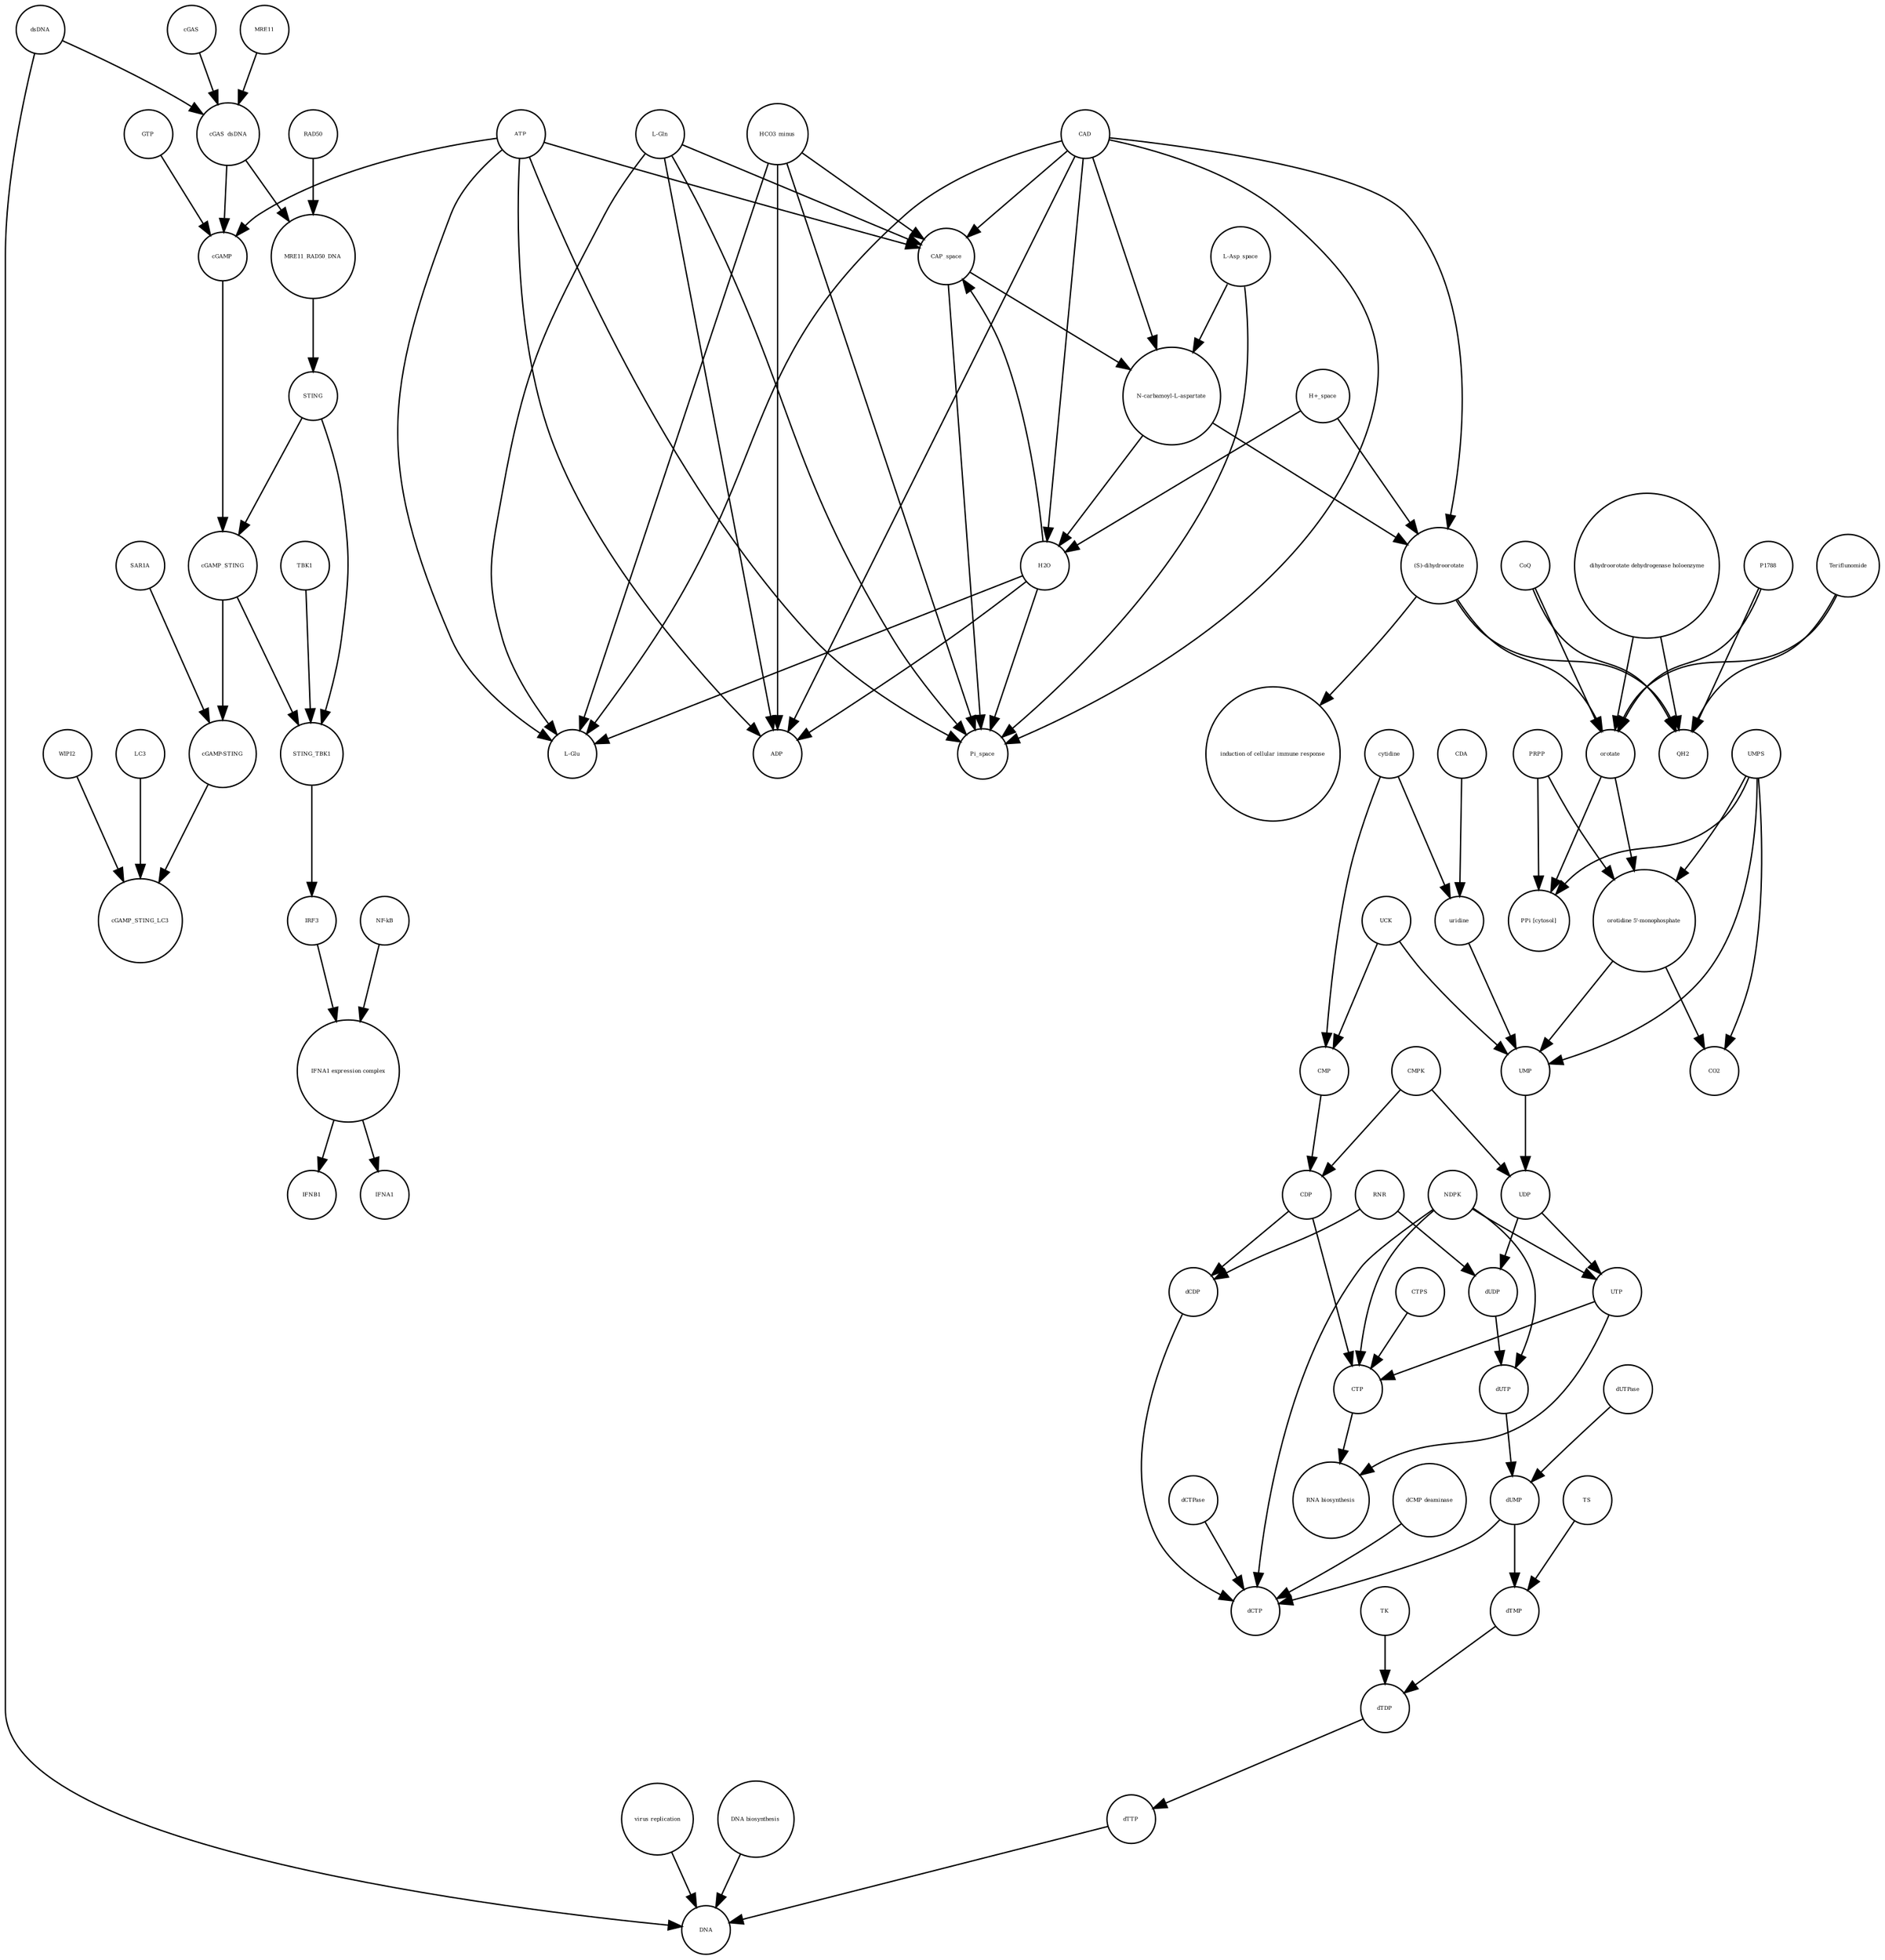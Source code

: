strict digraph  {
UTP [annotation="", bipartite=0, cls="simple chemical", fontsize=4, label=UTP, shape=circle];
"RNA biosynthesis" [annotation="urn_miriam_obo.go_GO%3A0032774", bipartite=0, cls=phenotype, fontsize=4, label="RNA biosynthesis", shape=circle];
CTP [annotation="", bipartite=0, cls="simple chemical", fontsize=4, label=CTP, shape=circle];
"(S)-dihydroorotate" [annotation="", bipartite=0, cls="simple chemical", fontsize=4, label="(S)-dihydroorotate", shape=circle];
"induction of cellular immune response" [annotation="", bipartite=0, cls=phenotype, fontsize=4, label="induction of cellular immune response", shape=circle];
MRE11 [annotation="", bipartite=0, cls="macromolecule multimer", fontsize=4, label=MRE11, shape=circle];
DNA [annotation="", bipartite=0, cls="nucleic acid feature", fontsize=4, label=DNA, shape=circle];
UCK [annotation="", bipartite=0, cls=macromolecule, fontsize=4, label=UCK, shape=circle];
UDP [annotation="", bipartite=0, cls="simple chemical", fontsize=4, label=UDP, shape=circle];
TS [annotation="", bipartite=0, cls=macromolecule, fontsize=4, label=TS, shape=circle];
GTP [annotation="", bipartite=0, cls="simple chemical", fontsize=4, label=GTP, shape=circle];
STING_TBK1 [annotation="", bipartite=0, cls=complex, fontsize=4, label=STING_TBK1, shape=circle];
MRE11_RAD50_DNA [annotation="", bipartite=0, cls=complex, fontsize=4, label=MRE11_RAD50_DNA, shape=circle];
SAR1A [annotation="", bipartite=0, cls=macromolecule, fontsize=4, label=SAR1A, shape=circle];
WIPI2 [annotation="", bipartite=0, cls=macromolecule, fontsize=4, label=WIPI2, shape=circle];
CMPK [annotation="", bipartite=0, cls=macromolecule, fontsize=4, label=CMPK, shape=circle];
Teriflunomide [annotation="", bipartite=0, cls="simple chemical", fontsize=4, label=Teriflunomide, shape=circle];
TK [annotation="", bipartite=0, cls=macromolecule, fontsize=4, label=TK, shape=circle];
LC3 [annotation="", bipartite=0, cls=macromolecule, fontsize=4, label=LC3, shape=circle];
dUDP [annotation="", bipartite=0, cls="simple chemical", fontsize=4, label=dUDP, shape=circle];
"virus replication" [annotation="", bipartite=0, cls=phenotype, fontsize=4, label="virus replication", shape=circle];
"PPi [cytosol]" [annotation="", bipartite=0, cls="simple chemical", fontsize=4, label="PPi [cytosol]", shape=circle];
dCTP [annotation="", bipartite=0, cls="simple chemical", fontsize=4, label=dCTP, shape=circle];
"H+_space" [annotation="", bipartite=0, cls="simple chemical", fontsize=4, label="H+_space", shape=circle];
cGAMP [annotation="", bipartite=0, cls="simple chemical", fontsize=4, label=cGAMP, shape=circle];
dCTPase [annotation="", bipartite=0, cls=macromolecule, fontsize=4, label=dCTPase, shape=circle];
dTMP [annotation="", bipartite=0, cls="simple chemical", fontsize=4, label=dTMP, shape=circle];
"cGAMP-STING" [annotation="", bipartite=0, cls=complex, fontsize=4, label="cGAMP-STING", shape=circle];
"DNA biosynthesis" [annotation="urn_miriam_obo.go_GO%3A0071897", bipartite=0, cls=phenotype, fontsize=4, label="DNA biosynthesis", shape=circle];
dUTPase [annotation="", bipartite=0, cls=macromolecule, fontsize=4, label=dUTPase, shape=circle];
"N-carbamoyl-L-aspartate" [annotation="", bipartite=0, cls="simple chemical", fontsize=4, label="N-carbamoyl-L-aspartate", shape=circle];
UMP [annotation="", bipartite=0, cls="simple chemical", fontsize=4, label=UMP, shape=circle];
ADP [annotation="", bipartite=0, cls="simple chemical", fontsize=4, label=ADP, shape=circle];
dUMP [annotation="", bipartite=0, cls="simple chemical", fontsize=4, label=dUMP, shape=circle];
cGAMP_STING [annotation="", bipartite=0, cls=complex, fontsize=4, label=cGAMP_STING, shape=circle];
NDPK [annotation="", bipartite=0, cls=macromolecule, fontsize=4, label=NDPK, shape=circle];
CTPS [annotation="", bipartite=0, cls=macromolecule, fontsize=4, label=CTPS, shape=circle];
CoQ [annotation="", bipartite=0, cls="simple chemical", fontsize=4, label=CoQ, shape=circle];
PRPP [annotation="", bipartite=0, cls="simple chemical", fontsize=4, label=PRPP, shape=circle];
"dihydroorotate dehydrogenase holoenzyme" [annotation="", bipartite=0, cls="simple chemical", fontsize=4, label="dihydroorotate dehydrogenase holoenzyme", shape=circle];
dTTP [annotation="", bipartite=0, cls="simple chemical", fontsize=4, label=dTTP, shape=circle];
dUTP [annotation="", bipartite=0, cls="simple chemical", fontsize=4, label=dUTP, shape=circle];
"NF-kB" [annotation="", bipartite=0, cls=complex, fontsize=4, label="NF-kB", shape=circle];
H2O [annotation="", bipartite=0, cls="simple chemical", fontsize=4, label=H2O, shape=circle];
"L-Asp_space" [annotation="", bipartite=0, cls="simple chemical", fontsize=4, label="L-Asp_space", shape=circle];
UMPS [annotation="", bipartite=0, cls="macromolecule multimer", fontsize=4, label=UMPS, shape=circle];
"L-Glu" [annotation="", bipartite=0, cls="simple chemical", fontsize=4, label="L-Glu", shape=circle];
TBK1 [annotation="", bipartite=0, cls=macromolecule, fontsize=4, label=TBK1, shape=circle];
CO2 [annotation="", bipartite=0, cls="simple chemical", fontsize=4, label=CO2, shape=circle];
Pi_space [annotation="", bipartite=0, cls="simple chemical", fontsize=4, label=Pi_space, shape=circle];
cGAMP_STING_LC3 [annotation="", bipartite=0, cls=complex, fontsize=4, label=cGAMP_STING_LC3, shape=circle];
dTDP [annotation="", bipartite=0, cls="simple chemical", fontsize=4, label=dTDP, shape=circle];
dCDP [annotation="", bipartite=0, cls="simple chemical", fontsize=4, label=dCDP, shape=circle];
CMP [annotation="", bipartite=0, cls="simple chemical", fontsize=4, label=CMP, shape=circle];
HCO3_minus [annotation="", bipartite=0, cls="simple chemical", fontsize=4, label=HCO3_minus, shape=circle];
IFNA1 [annotation="", bipartite=0, cls="nucleic acid feature", fontsize=4, label=IFNA1, shape=circle];
"dCMP deaminase" [annotation="", bipartite=0, cls=macromolecule, fontsize=4, label="dCMP deaminase", shape=circle];
STING [annotation="", bipartite=0, cls="macromolecule multimer", fontsize=4, label=STING, shape=circle];
cGAS [annotation="", bipartite=0, cls=macromolecule, fontsize=4, label=cGAS, shape=circle];
IRF3 [annotation="", bipartite=0, cls="macromolecule multimer", fontsize=4, label=IRF3, shape=circle];
P1788 [annotation="", bipartite=0, cls="simple chemical", fontsize=4, label=P1788, shape=circle];
CAP_space [annotation="", bipartite=0, cls="simple chemical", fontsize=4, label=CAP_space, shape=circle];
RAD50 [annotation="", bipartite=0, cls="macromolecule multimer", fontsize=4, label=RAD50, shape=circle];
QH2 [annotation="", bipartite=0, cls="simple chemical", fontsize=4, label=QH2, shape=circle];
CAD [annotation="", bipartite=0, cls=macromolecule, fontsize=4, label=CAD, shape=circle];
"orotidine 5'-monophosphate" [annotation="", bipartite=0, cls="simple chemical", fontsize=4, label="orotidine 5'-monophosphate", shape=circle];
ATP [annotation="", bipartite=0, cls="simple chemical", fontsize=4, label=ATP, shape=circle];
uridine [annotation="", bipartite=0, cls="simple chemical", fontsize=4, label=uridine, shape=circle];
CDP [annotation="", bipartite=0, cls="simple chemical", fontsize=4, label=CDP, shape=circle];
RNR [annotation="", bipartite=0, cls=macromolecule, fontsize=4, label=RNR, shape=circle];
"L-Gln" [annotation="", bipartite=0, cls="simple chemical", fontsize=4, label="L-Gln", shape=circle];
dsDNA [annotation="", bipartite=0, cls="simple chemical", fontsize=4, label=dsDNA, shape=circle];
cGAS_dsDNA [annotation="", bipartite=0, cls=complex, fontsize=4, label=cGAS_dsDNA, shape=circle];
cytidine [annotation="", bipartite=0, cls="simple chemical", fontsize=4, label=cytidine, shape=circle];
IFNB1 [annotation="", bipartite=0, cls="nucleic acid feature", fontsize=4, label=IFNB1, shape=circle];
"IFNA1 expression complex" [annotation="", bipartite=0, cls=complex, fontsize=4, label="IFNA1 expression complex", shape=circle];
CDA [annotation="", bipartite=0, cls=macromolecule, fontsize=4, label=CDA, shape=circle];
orotate [annotation="", bipartite=0, cls="simple chemical", fontsize=4, label=orotate, shape=circle];
UTP -> "RNA biosynthesis"  [annotation="", interaction_type="necessary stimulation"];
UTP -> CTP  [annotation="", interaction_type=production];
CTP -> "RNA biosynthesis"  [annotation="", interaction_type="necessary stimulation"];
"(S)-dihydroorotate" -> "induction of cellular immune response"  [annotation="", interaction_type="necessary stimulation"];
"(S)-dihydroorotate" -> orotate  [annotation="", interaction_type=production];
"(S)-dihydroorotate" -> QH2  [annotation="", interaction_type=production];
MRE11 -> cGAS_dsDNA  [annotation="", interaction_type=production];
UCK -> CMP  [annotation="", interaction_type=catalysis];
UCK -> UMP  [annotation="", interaction_type=catalysis];
UDP -> UTP  [annotation="", interaction_type=production];
UDP -> dUDP  [annotation="", interaction_type=production];
TS -> dTMP  [annotation="", interaction_type=catalysis];
GTP -> cGAMP  [annotation="", interaction_type=production];
STING_TBK1 -> IRF3  [annotation="", interaction_type=catalysis];
MRE11_RAD50_DNA -> STING  [annotation="", interaction_type=catalysis];
SAR1A -> "cGAMP-STING"  [annotation="", interaction_type=catalysis];
WIPI2 -> cGAMP_STING_LC3  [annotation="", interaction_type=catalysis];
CMPK -> UDP  [annotation="", interaction_type=catalysis];
CMPK -> CDP  [annotation="", interaction_type=catalysis];
Teriflunomide -> orotate  [annotation=urn_miriam_reactome_REACT_1698, interaction_type=inhibition];
Teriflunomide -> QH2  [annotation=urn_miriam_reactome_REACT_1698, interaction_type=inhibition];
TK -> dTDP  [annotation="", interaction_type=catalysis];
LC3 -> cGAMP_STING_LC3  [annotation="", interaction_type=production];
dUDP -> dUTP  [annotation="", interaction_type=production];
"virus replication" -> DNA  [annotation="", interaction_type=inhibition];
"H+_space" -> H2O  [annotation="", interaction_type=production];
"H+_space" -> "(S)-dihydroorotate"  [annotation="", interaction_type=production];
cGAMP -> cGAMP_STING  [annotation="", interaction_type=production];
dCTPase -> dCTP  [annotation="", interaction_type=catalysis];
dTMP -> dTDP  [annotation="", interaction_type=production];
"cGAMP-STING" -> cGAMP_STING_LC3  [annotation="", interaction_type=production];
"DNA biosynthesis" -> DNA  [annotation="", interaction_type=catalysis];
dUTPase -> dUMP  [annotation="", interaction_type=catalysis];
"N-carbamoyl-L-aspartate" -> H2O  [annotation="", interaction_type=production];
"N-carbamoyl-L-aspartate" -> "(S)-dihydroorotate"  [annotation="", interaction_type=production];
UMP -> UDP  [annotation="", interaction_type=production];
dUMP -> dTMP  [annotation="", interaction_type=production];
dUMP -> dCTP  [annotation="", interaction_type=production];
cGAMP_STING -> STING_TBK1  [annotation="", interaction_type=production];
cGAMP_STING -> "cGAMP-STING"  [annotation="", interaction_type=production];
NDPK -> dUTP  [annotation="", interaction_type=catalysis];
NDPK -> UTP  [annotation="", interaction_type=catalysis];
NDPK -> CTP  [annotation="", interaction_type=catalysis];
NDPK -> dCTP  [annotation="", interaction_type=catalysis];
CTPS -> CTP  [annotation="", interaction_type=catalysis];
CoQ -> orotate  [annotation="", interaction_type=production];
CoQ -> QH2  [annotation="", interaction_type=production];
PRPP -> "orotidine 5'-monophosphate"  [annotation="", interaction_type=production];
PRPP -> "PPi [cytosol]"  [annotation="", interaction_type=production];
"dihydroorotate dehydrogenase holoenzyme" -> orotate  [annotation=urn_miriam_reactome_REACT_1698, interaction_type=catalysis];
"dihydroorotate dehydrogenase holoenzyme" -> QH2  [annotation=urn_miriam_reactome_REACT_1698, interaction_type=catalysis];
dTTP -> DNA  [annotation="", interaction_type=production];
dUTP -> dUMP  [annotation="", interaction_type=production];
"NF-kB" -> "IFNA1 expression complex"  [annotation="", interaction_type=production];
H2O -> ADP  [annotation="", interaction_type=production];
H2O -> Pi_space  [annotation="", interaction_type=production];
H2O -> CAP_space  [annotation="", interaction_type=production];
H2O -> "L-Glu"  [annotation="", interaction_type=production];
"L-Asp_space" -> Pi_space  [annotation="", interaction_type=production];
"L-Asp_space" -> "N-carbamoyl-L-aspartate"  [annotation="", interaction_type=production];
UMPS -> UMP  [annotation=urn_miriam_reactome_REACT_1698, interaction_type=catalysis];
UMPS -> CO2  [annotation=urn_miriam_reactome_REACT_1698, interaction_type=catalysis];
UMPS -> "orotidine 5'-monophosphate"  [annotation=urn_miriam_reactome_REACT_1698, interaction_type=catalysis];
UMPS -> "PPi [cytosol]"  [annotation=urn_miriam_reactome_REACT_1698, interaction_type=catalysis];
TBK1 -> STING_TBK1  [annotation="", interaction_type=production];
dTDP -> dTTP  [annotation="", interaction_type=production];
dCDP -> dCTP  [annotation="", interaction_type=production];
CMP -> CDP  [annotation="", interaction_type=production];
HCO3_minus -> ADP  [annotation="", interaction_type=production];
HCO3_minus -> Pi_space  [annotation="", interaction_type=production];
HCO3_minus -> CAP_space  [annotation="", interaction_type=production];
HCO3_minus -> "L-Glu"  [annotation="", interaction_type=production];
"dCMP deaminase" -> dCTP  [annotation="", interaction_type=catalysis];
STING -> STING_TBK1  [annotation="", interaction_type=production];
STING -> cGAMP_STING  [annotation="", interaction_type=production];
cGAS -> cGAS_dsDNA  [annotation="", interaction_type=production];
IRF3 -> "IFNA1 expression complex"  [annotation="", interaction_type=production];
P1788 -> orotate  [annotation=urn_miriam_reactome_REACT_1698, interaction_type=inhibition];
P1788 -> QH2  [annotation=urn_miriam_reactome_REACT_1698, interaction_type=inhibition];
CAP_space -> Pi_space  [annotation="", interaction_type=production];
CAP_space -> "N-carbamoyl-L-aspartate"  [annotation="", interaction_type=production];
RAD50 -> MRE11_RAD50_DNA  [annotation="", interaction_type=production];
CAD -> "N-carbamoyl-L-aspartate"  [annotation=urn_miriam_reactome_REACT_1698, interaction_type=catalysis];
CAD -> Pi_space  [annotation=urn_miriam_reactome_REACT_1698, interaction_type=catalysis];
CAD -> H2O  [annotation=urn_miriam_reactome_REACT_1698, interaction_type=catalysis];
CAD -> "(S)-dihydroorotate"  [annotation=urn_miriam_reactome_REACT_1698, interaction_type=catalysis];
CAD -> CAP_space  [annotation=urn_miriam_reactome_REACT_1698, interaction_type=catalysis];
CAD -> "L-Glu"  [annotation=urn_miriam_reactome_REACT_1698, interaction_type=catalysis];
CAD -> ADP  [annotation=urn_miriam_reactome_REACT_1698, interaction_type=catalysis];
"orotidine 5'-monophosphate" -> UMP  [annotation="", interaction_type=production];
"orotidine 5'-monophosphate" -> CO2  [annotation="", interaction_type=production];
ATP -> cGAMP  [annotation="", interaction_type=production];
ATP -> CAP_space  [annotation="", interaction_type=production];
ATP -> "L-Glu"  [annotation="", interaction_type=production];
ATP -> ADP  [annotation="", interaction_type=production];
ATP -> Pi_space  [annotation="", interaction_type=production];
uridine -> UMP  [annotation="", interaction_type=production];
CDP -> CTP  [annotation="", interaction_type=production];
CDP -> dCDP  [annotation="", interaction_type=production];
RNR -> dUDP  [annotation="", interaction_type=catalysis];
RNR -> dCDP  [annotation="", interaction_type=catalysis];
"L-Gln" -> ADP  [annotation="", interaction_type=production];
"L-Gln" -> Pi_space  [annotation="", interaction_type=production];
"L-Gln" -> CAP_space  [annotation="", interaction_type=production];
"L-Gln" -> "L-Glu"  [annotation="", interaction_type=production];
dsDNA -> DNA  [annotation="", interaction_type=production];
dsDNA -> cGAS_dsDNA  [annotation="", interaction_type=production];
cGAS_dsDNA -> MRE11_RAD50_DNA  [annotation="", interaction_type=production];
cGAS_dsDNA -> cGAMP  [annotation="", interaction_type=catalysis];
cytidine -> CMP  [annotation="", interaction_type=production];
cytidine -> uridine  [annotation="", interaction_type=production];
"IFNA1 expression complex" -> IFNB1  [annotation="", interaction_type=stimulation];
"IFNA1 expression complex" -> IFNA1  [annotation="", interaction_type=stimulation];
CDA -> uridine  [annotation="", interaction_type=catalysis];
orotate -> "orotidine 5'-monophosphate"  [annotation="", interaction_type=production];
orotate -> "PPi [cytosol]"  [annotation="", interaction_type=production];
}
